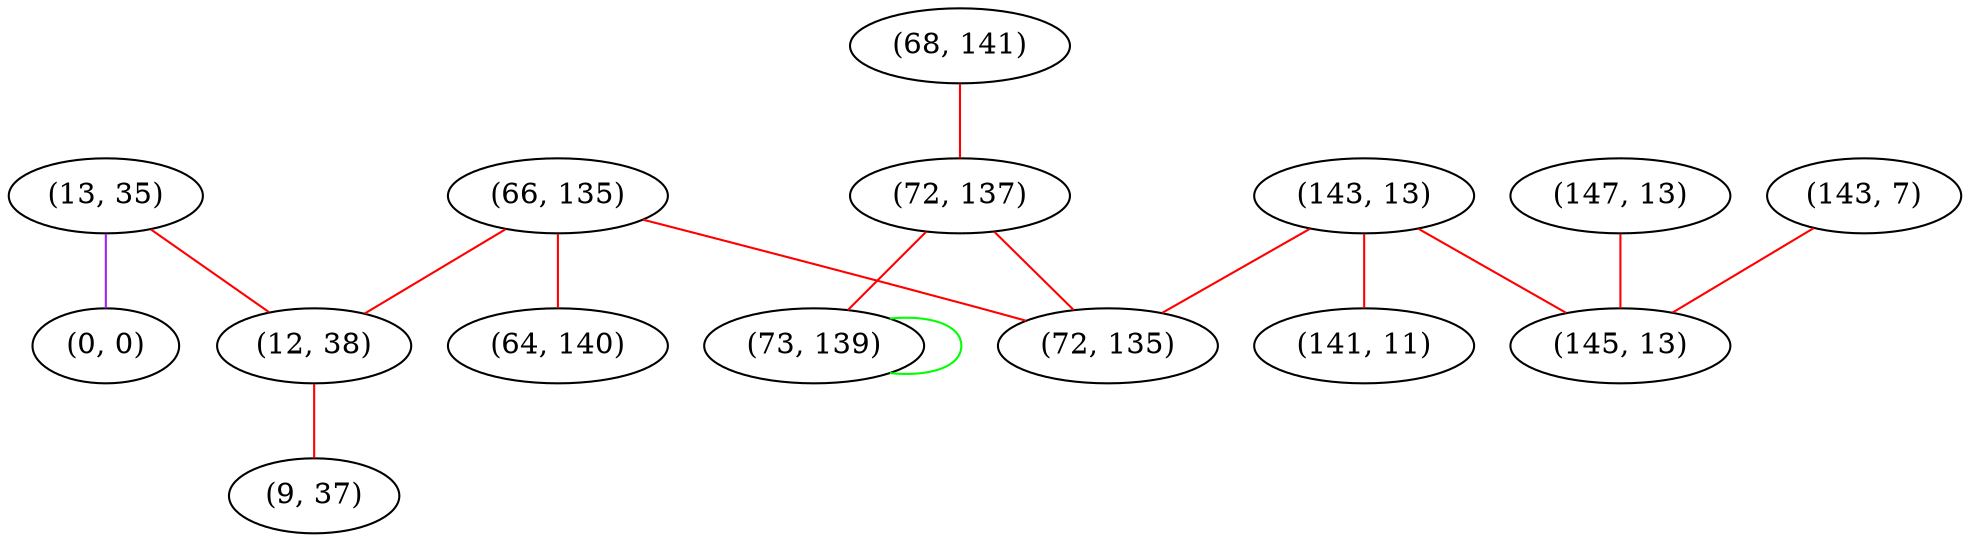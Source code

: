 graph "" {
"(66, 135)";
"(68, 141)";
"(143, 13)";
"(13, 35)";
"(147, 13)";
"(12, 38)";
"(0, 0)";
"(64, 140)";
"(72, 137)";
"(73, 139)";
"(143, 7)";
"(72, 135)";
"(145, 13)";
"(9, 37)";
"(141, 11)";
"(66, 135)" -- "(12, 38)"  [color=red, key=0, weight=1];
"(66, 135)" -- "(72, 135)"  [color=red, key=0, weight=1];
"(66, 135)" -- "(64, 140)"  [color=red, key=0, weight=1];
"(68, 141)" -- "(72, 137)"  [color=red, key=0, weight=1];
"(143, 13)" -- "(145, 13)"  [color=red, key=0, weight=1];
"(143, 13)" -- "(72, 135)"  [color=red, key=0, weight=1];
"(143, 13)" -- "(141, 11)"  [color=red, key=0, weight=1];
"(13, 35)" -- "(0, 0)"  [color=purple, key=0, weight=4];
"(13, 35)" -- "(12, 38)"  [color=red, key=0, weight=1];
"(147, 13)" -- "(145, 13)"  [color=red, key=0, weight=1];
"(12, 38)" -- "(9, 37)"  [color=red, key=0, weight=1];
"(72, 137)" -- "(73, 139)"  [color=red, key=0, weight=1];
"(72, 137)" -- "(72, 135)"  [color=red, key=0, weight=1];
"(73, 139)" -- "(73, 139)"  [color=green, key=0, weight=2];
"(143, 7)" -- "(145, 13)"  [color=red, key=0, weight=1];
}
